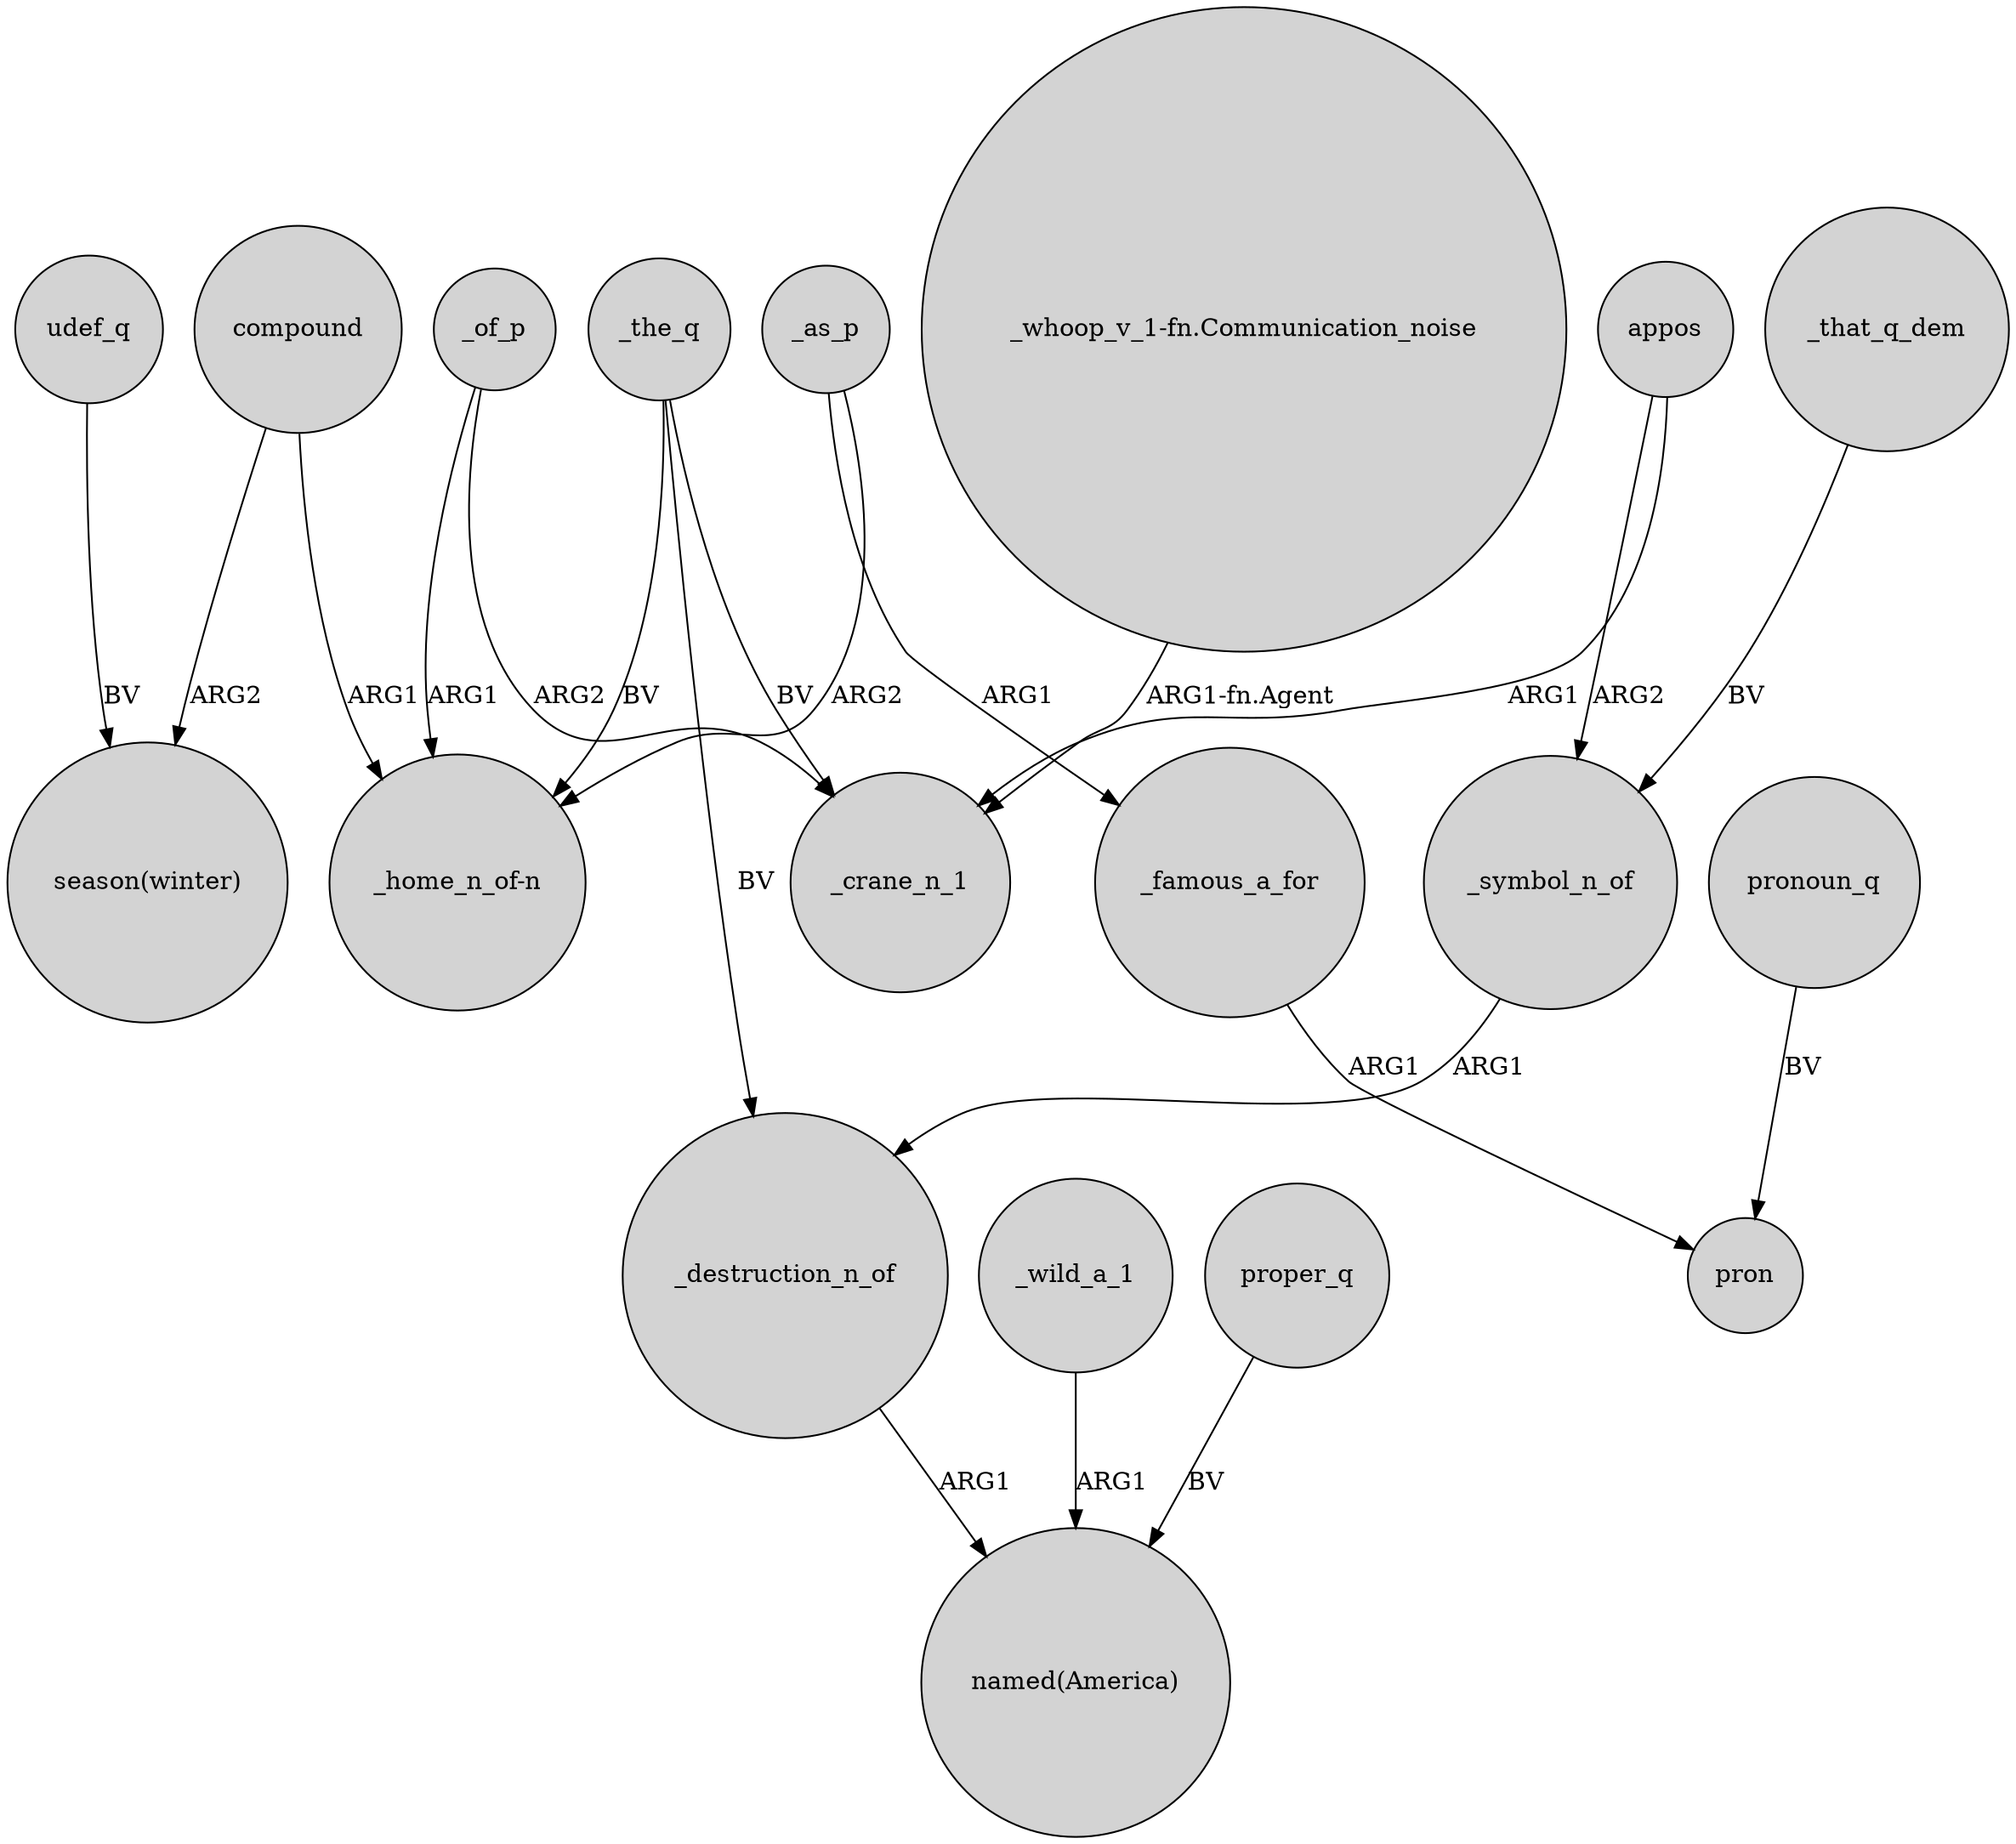 digraph {
	node [shape=circle style=filled]
	_of_p -> "_home_n_of-n" [label=ARG1]
	_wild_a_1 -> "named(America)" [label=ARG1]
	_famous_a_for -> pron [label=ARG1]
	compound -> "season(winter)" [label=ARG2]
	_the_q -> _destruction_n_of [label=BV]
	"_whoop_v_1-fn.Communication_noise" -> _crane_n_1 [label="ARG1-fn.Agent"]
	pronoun_q -> pron [label=BV]
	appos -> _symbol_n_of [label=ARG2]
	udef_q -> "season(winter)" [label=BV]
	_that_q_dem -> _symbol_n_of [label=BV]
	_the_q -> _crane_n_1 [label=BV]
	_symbol_n_of -> _destruction_n_of [label=ARG1]
	_as_p -> "_home_n_of-n" [label=ARG2]
	_of_p -> _crane_n_1 [label=ARG2]
	_destruction_n_of -> "named(America)" [label=ARG1]
	_as_p -> _famous_a_for [label=ARG1]
	compound -> "_home_n_of-n" [label=ARG1]
	proper_q -> "named(America)" [label=BV]
	appos -> _crane_n_1 [label=ARG1]
	_the_q -> "_home_n_of-n" [label=BV]
}
